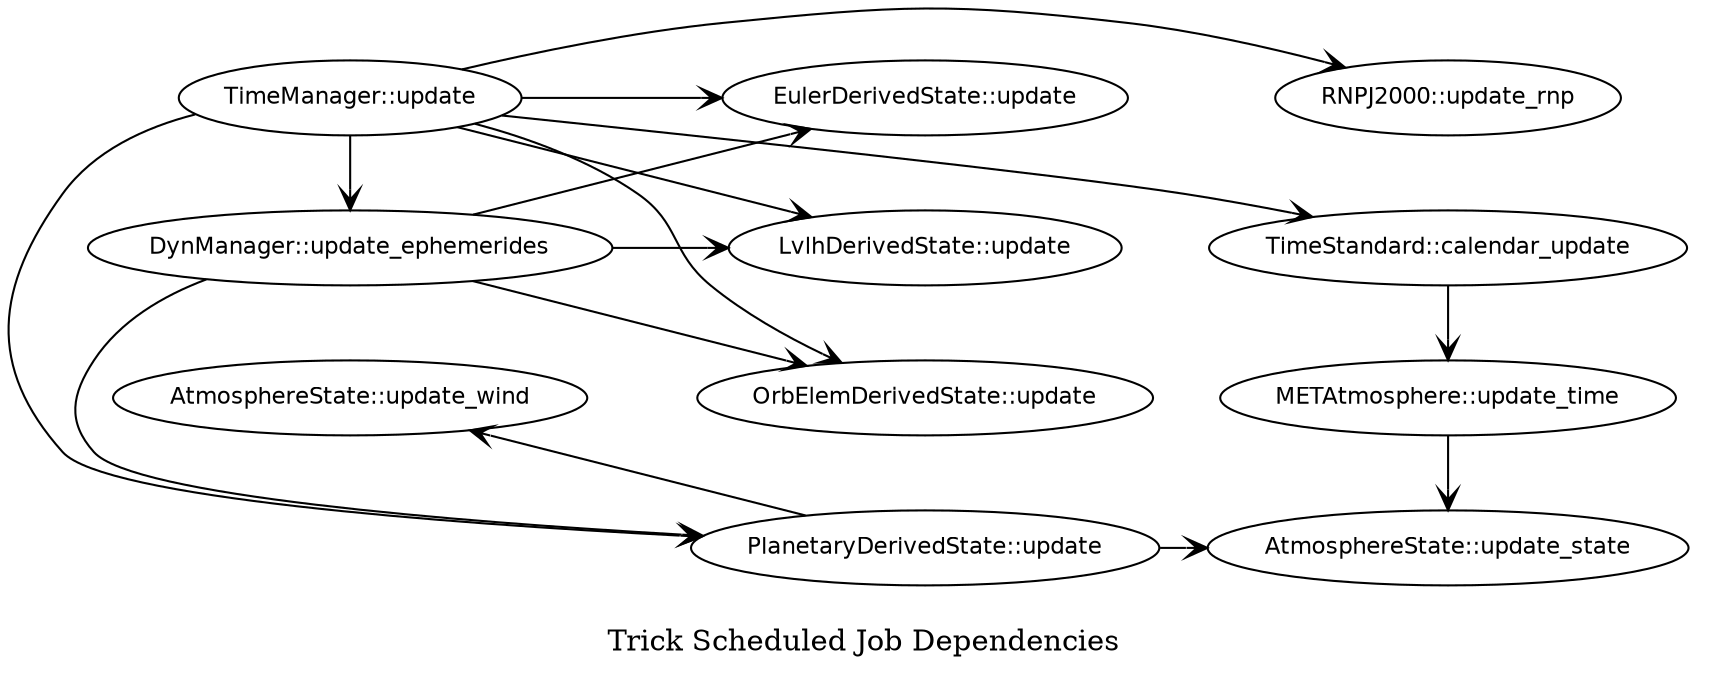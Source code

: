 digraph G {
   label = "Trick Scheduled Job Dependencies";
   compound = true;
   center=true;
   style=rounded;
   color=white;
   pencolor=black;

   node [fontname="Helvetica",fontsize=11];
   edge [fontname="Helvetica",fontsize=11,arrowhead=vee];

   // Nodes 
   
   
   subgraph cluster0 {   
      node [group="time"];
      label="";
      RNPJ2000__update_rnp [label="RNPJ2000::update_rnp"];      
      TimeStandard__calendar_update [label="TimeStandard::calendar_update"];
      METAtmosphere__update_time [label="METAtmosphere::update_time"];
      AtmosphereState__update_state [label="AtmosphereState::update_state"];
      // Edges for ordering
      RNPJ2000__update_rnp -> TimeStandard__calendar_update [style="invis"];
      pencolor=white;
   } 
   
   subgraph cluster1 {   
      node [group="manager"];
      label="";
      TimeManager__update [label="TimeManager::update"];
      DynManager__update_ephemerides [label="DynManager::update_ephemerides"];
      AtmosphereState__update_wind [label="AtmosphereState::update_wind"];
      // Edges for ordering
      DynManager__update_ephemerides -> AtmosphereState__update_wind [style="invis"];
      pencolor=white;
   }    

   subgraph cluster2 {   
      node [group="state"];
      label="";
      EulerDerivedState__update [label="EulerDerivedState::update"];      
      LvlhDerivedState__update [label="LvlhDerivedState::update"];      
      PlanetaryDerivedState__update [label="PlanetaryDerivedState::update"];
      OrbElemDerivedState__update [label="OrbElemDerivedState::update"];
      // Edges for ordering
      EulerDerivedState__update -> LvlhDerivedState__update [style="invis"];
      LvlhDerivedState__update -> OrbElemDerivedState__update [style="invis"];
      OrbElemDerivedState__update -> PlanetaryDerivedState__update [style="invis"];
      pencolor=white;
   }

   {rank="same"; RNPJ2000__update_rnp;TimeManager__update;EulerDerivedState__update;};
   
   

   
   // Edges
   TimeManager__update -> TimeStandard__calendar_update;
   TimeManager__update -> DynManager__update_ephemerides;
   TimeManager__update -> RNPJ2000__update_rnp;
   TimeManager__update -> EulerDerivedState__update;
   TimeManager__update -> PlanetaryDerivedState__update;
   TimeManager__update -> LvlhDerivedState__update;
   TimeManager__update -> OrbElemDerivedState__update;

   DynManager__update_ephemerides -> OrbElemDerivedState__update;
   DynManager__update_ephemerides -> LvlhDerivedState__update;
   DynManager__update_ephemerides -> PlanetaryDerivedState__update;
   DynManager__update_ephemerides -> EulerDerivedState__update;

   TimeStandard__calendar_update -> METAtmosphere__update_time;

   PlanetaryDerivedState__update -> AtmosphereState__update_state;
   PlanetaryDerivedState__update -> AtmosphereState__update_wind;

   METAtmosphere__update_time -> AtmosphereState__update_state;

}
